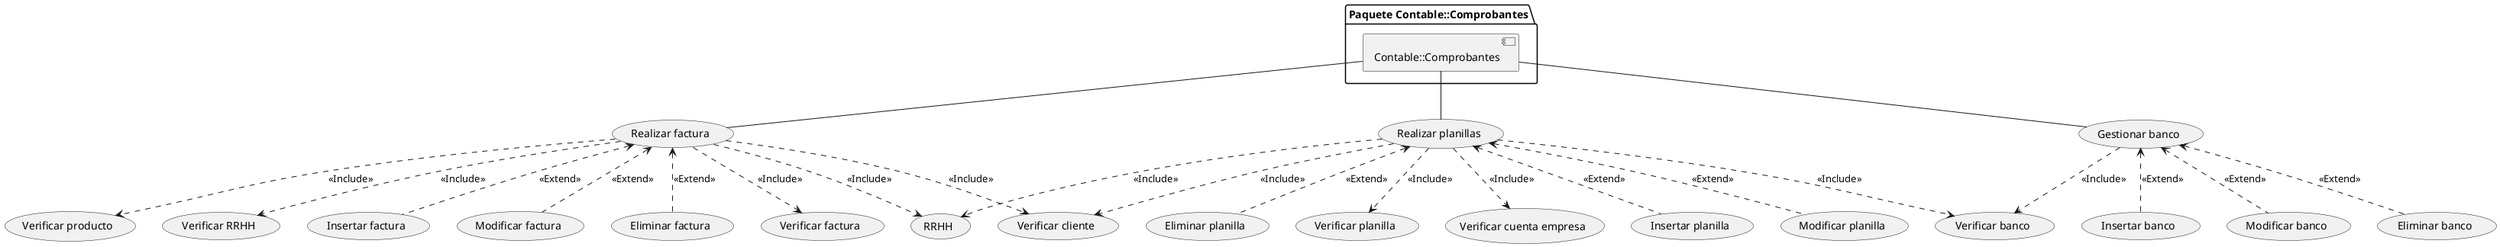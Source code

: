 @startuml Paquete Casos de uso Contable::Comprobantes

(Realizar factura)-.> (Verificar cliente): <<Include>>
(Realizar factura)-.> (Verificar factura): <<Include>>
(Realizar factura)-.> (Verificar producto): <<Include>>
(Realizar factura)-.> (Verificar RRHH): <<Include>>
(Realizar factura)-.> (RRHH): <<Include>>
(Realizar factura)<.- (Insertar factura): <<Extend>>
(Realizar factura)<.- (Modificar factura): <<Extend>>
(Realizar factura)<.- (Eliminar factura): <<Extend>>
(Realizar planillas)-.> (Verificar cliente): <<Include>>
(Realizar planillas)-.> (Verificar banco): <<Include>>
(Realizar planillas)-.> (Verificar planilla): <<Include>>
(Realizar planillas)-.> (Verificar cuenta empresa): <<Include>>
(Realizar planillas)-.> (RRHH): <<Include>>
(Realizar planillas)<.- (Insertar planilla): <<Extend>>
(Realizar planillas)<.- (Modificar planilla): <<Extend>>
(Realizar planillas)<.- (Eliminar planilla): <<Extend>>

(Gestionar banco)-.> (Verificar banco): <<Include>>
(Gestionar banco)<.- (Insertar banco): <<Extend>>
(Gestionar banco)<.- (Modificar banco): <<Extend>>
(Gestionar banco)<.- (Eliminar banco): <<Extend>>

folder "Paquete Contable::Comprobantes" {

[Contable::Comprobantes]

  }

  [Contable::Comprobantes] -- (Realizar factura)
  [Contable::Comprobantes] -- (Realizar planillas)
  [Contable::Comprobantes] -- (Gestionar banco)




@endluml